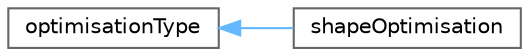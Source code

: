 digraph "Graphical Class Hierarchy"
{
 // LATEX_PDF_SIZE
  bgcolor="transparent";
  edge [fontname=Helvetica,fontsize=10,labelfontname=Helvetica,labelfontsize=10];
  node [fontname=Helvetica,fontsize=10,shape=box,height=0.2,width=0.4];
  rankdir="LR";
  Node0 [id="Node000000",label="optimisationType",height=0.2,width=0.4,color="grey40", fillcolor="white", style="filled",URL="$classFoam_1_1incompressible_1_1optimisationType.html",tooltip="Abstract base class for optimisation methods."];
  Node0 -> Node1 [id="edge5114_Node000000_Node000001",dir="back",color="steelblue1",style="solid",tooltip=" "];
  Node1 [id="Node000001",label="shapeOptimisation",height=0.2,width=0.4,color="grey40", fillcolor="white", style="filled",URL="$classFoam_1_1incompressible_1_1shapeOptimisation.html",tooltip="Calculates shape sensitivities using the adjoint approach, computes boundaryMesh movement and propaga..."];
}
